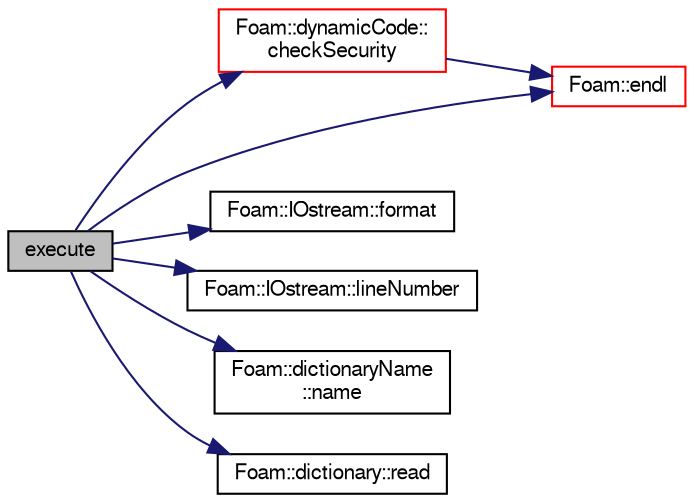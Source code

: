 digraph "execute"
{
  bgcolor="transparent";
  edge [fontname="FreeSans",fontsize="10",labelfontname="FreeSans",labelfontsize="10"];
  node [fontname="FreeSans",fontsize="10",shape=record];
  rankdir="LR";
  Node2 [label="execute",height=0.2,width=0.4,color="black", fillcolor="grey75", style="filled", fontcolor="black"];
  Node2 -> Node3 [color="midnightblue",fontsize="10",style="solid",fontname="FreeSans"];
  Node3 [label="Foam::dynamicCode::\lcheckSecurity",height=0.2,width=0.4,color="red",URL="$a26070.html#aa14fd6b7ed159a9d8491d861535358c7",tooltip="Check security for creating dynamic code. "];
  Node3 -> Node4 [color="midnightblue",fontsize="10",style="solid",fontname="FreeSans"];
  Node4 [label="Foam::endl",height=0.2,width=0.4,color="red",URL="$a21124.html#a2db8fe02a0d3909e9351bb4275b23ce4",tooltip="Add newline and flush stream. "];
  Node2 -> Node4 [color="midnightblue",fontsize="10",style="solid",fontname="FreeSans"];
  Node2 -> Node52 [color="midnightblue",fontsize="10",style="solid",fontname="FreeSans"];
  Node52 [label="Foam::IOstream::format",height=0.2,width=0.4,color="black",URL="$a26226.html#a33bbef3587114a06f7bdc0b91ba57ed9",tooltip="Return current stream format. "];
  Node2 -> Node42 [color="midnightblue",fontsize="10",style="solid",fontname="FreeSans"];
  Node42 [label="Foam::IOstream::lineNumber",height=0.2,width=0.4,color="black",URL="$a26226.html#a2bca2e504df91006cb4a2b09ba1ac409",tooltip="Return current stream line number. "];
  Node2 -> Node25 [color="midnightblue",fontsize="10",style="solid",fontname="FreeSans"];
  Node25 [label="Foam::dictionaryName\l::name",height=0.2,width=0.4,color="black",URL="$a26010.html#aba53f1f9c8fadfa65f4099af10df348c",tooltip="Return the dictionary name. "];
  Node2 -> Node53 [color="midnightblue",fontsize="10",style="solid",fontname="FreeSans"];
  Node53 [label="Foam::dictionary::read",height=0.2,width=0.4,color="black",URL="$a26014.html#ab6e27a0a7953d55de8b58e77078d82b9",tooltip="Read dictionary from Istream. "];
}
